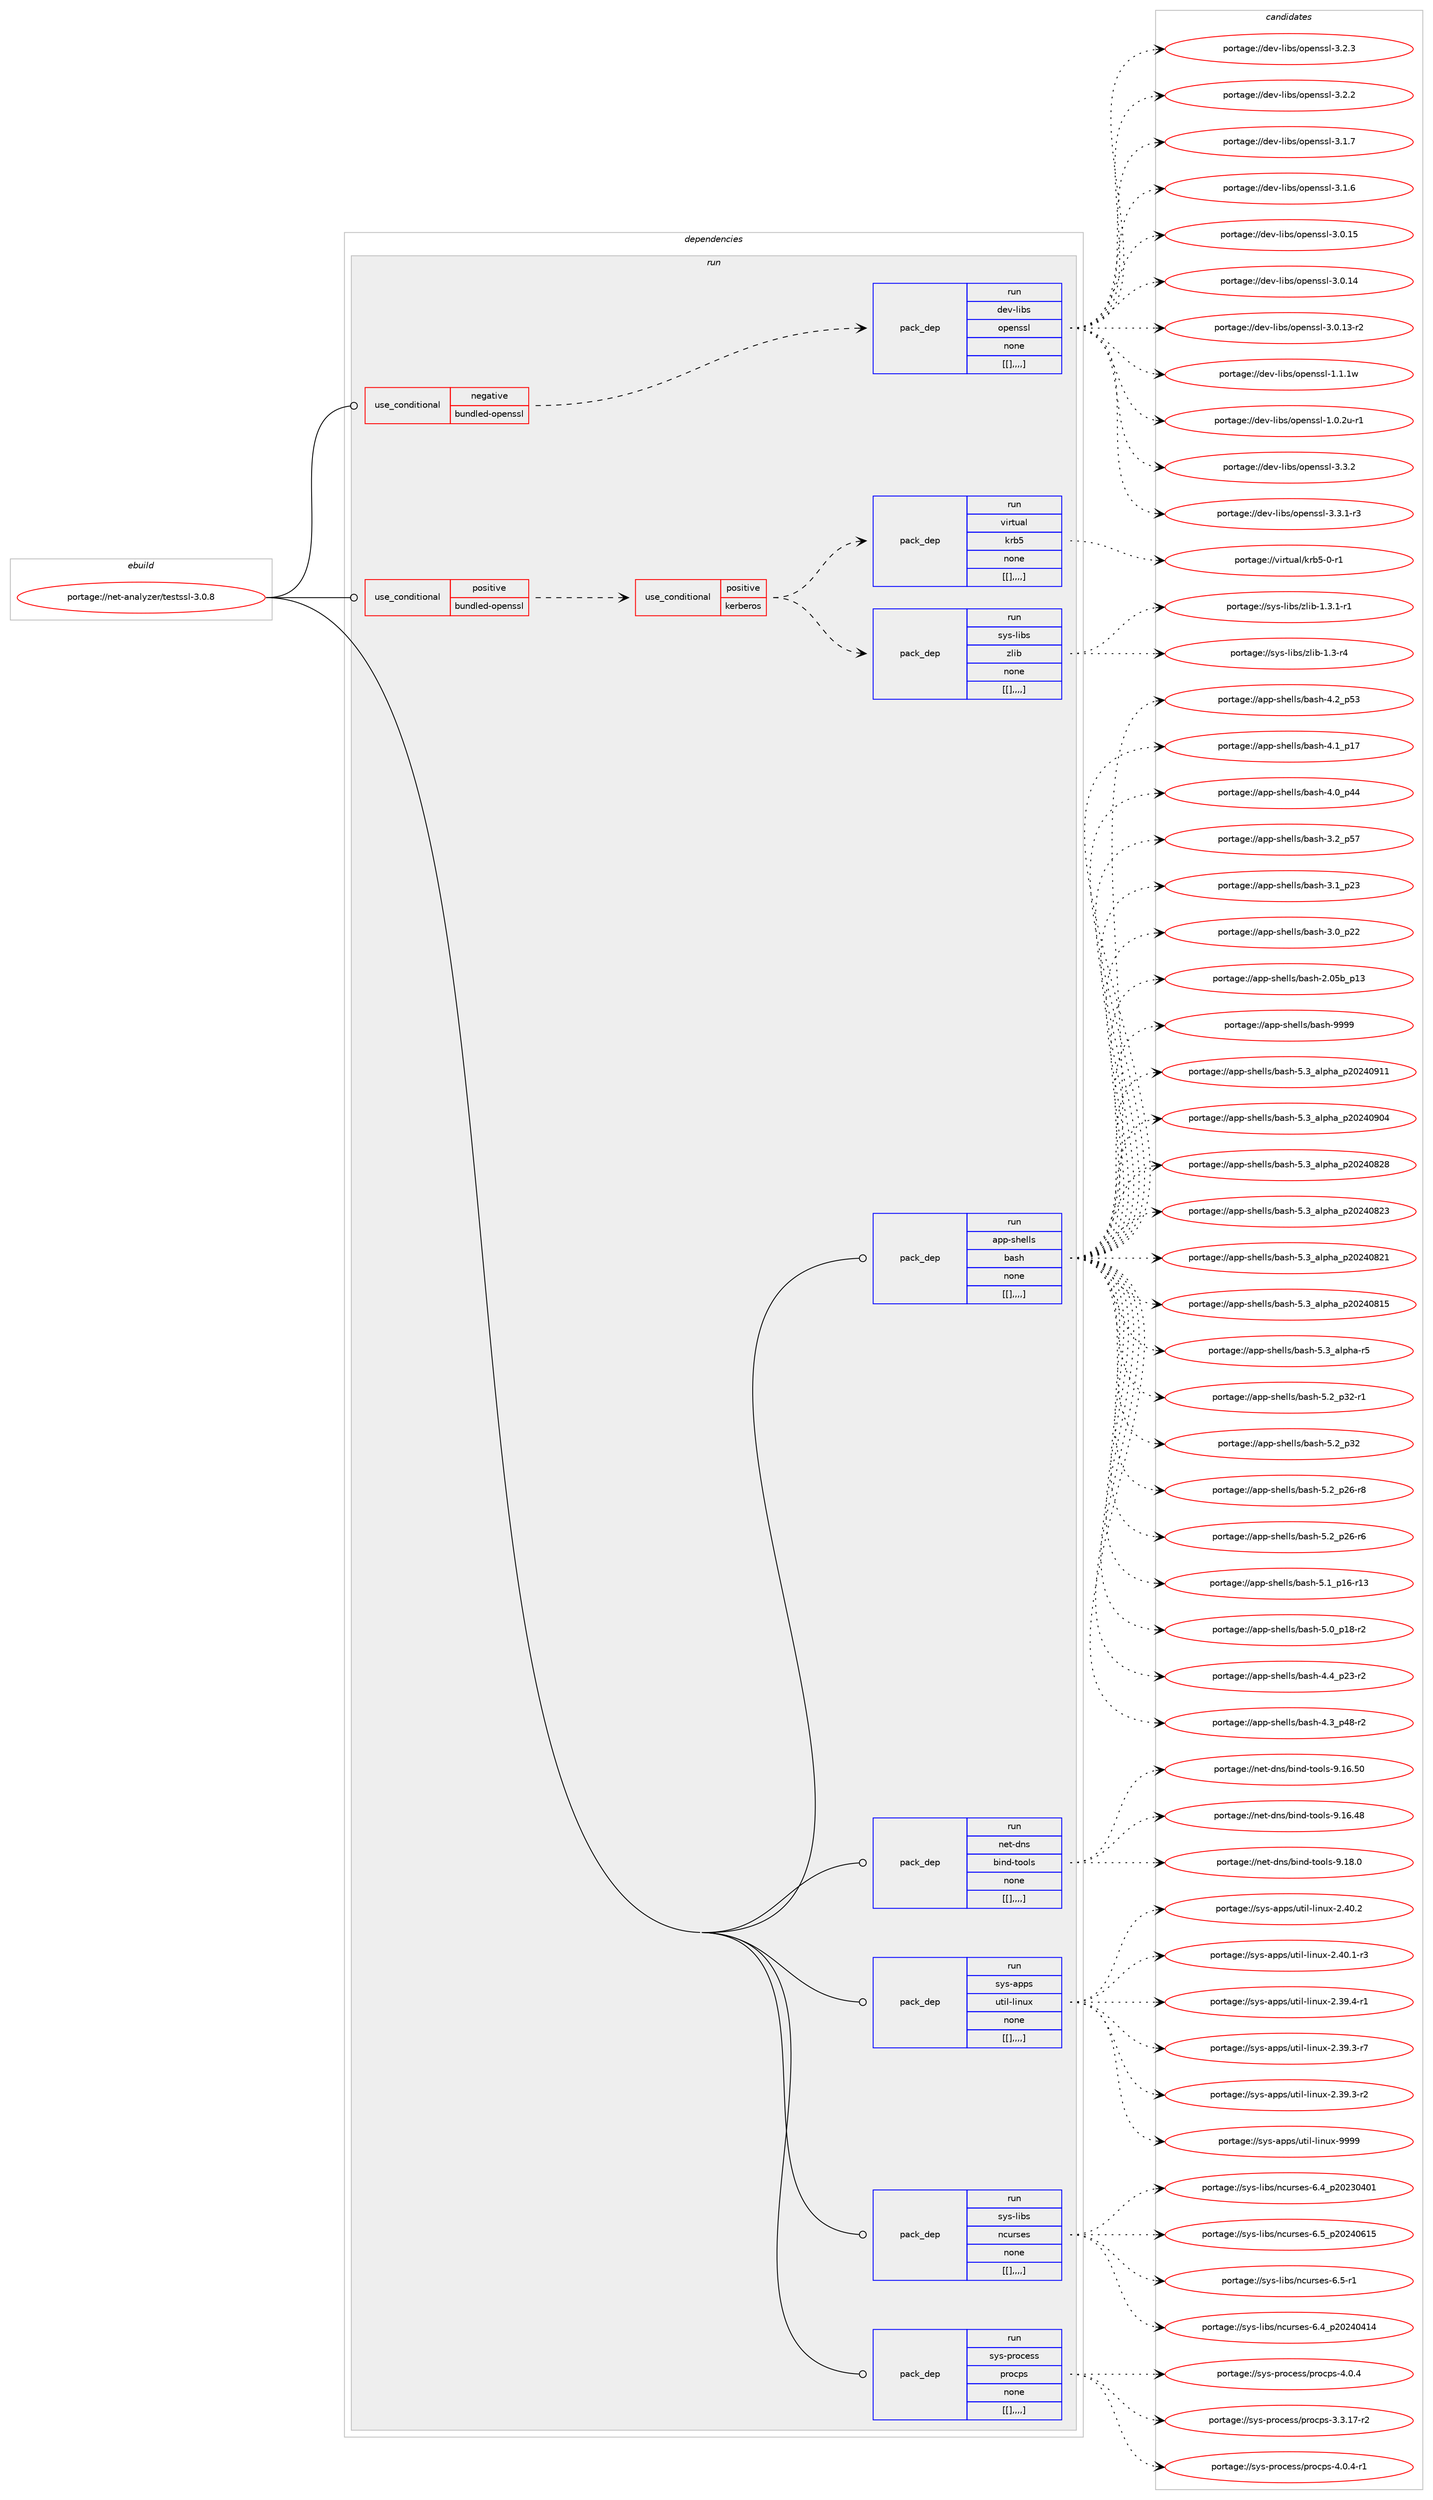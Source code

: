 digraph prolog {

# *************
# Graph options
# *************

newrank=true;
concentrate=true;
compound=true;
graph [rankdir=LR,fontname=Helvetica,fontsize=10,ranksep=1.5];#, ranksep=2.5, nodesep=0.2];
edge  [arrowhead=vee];
node  [fontname=Helvetica,fontsize=10];

# **********
# The ebuild
# **********

subgraph cluster_leftcol {
color=gray;
label=<<i>ebuild</i>>;
id [label="portage://net-analyzer/testssl-3.0.8", color=red, width=4, href="../net-analyzer/testssl-3.0.8.svg"];
}

# ****************
# The dependencies
# ****************

subgraph cluster_midcol {
color=gray;
label=<<i>dependencies</i>>;
subgraph cluster_compile {
fillcolor="#eeeeee";
style=filled;
label=<<i>compile</i>>;
}
subgraph cluster_compileandrun {
fillcolor="#eeeeee";
style=filled;
label=<<i>compile and run</i>>;
}
subgraph cluster_run {
fillcolor="#eeeeee";
style=filled;
label=<<i>run</i>>;
subgraph cond92601 {
dependency354070 [label=<<TABLE BORDER="0" CELLBORDER="1" CELLSPACING="0" CELLPADDING="4"><TR><TD ROWSPAN="3" CELLPADDING="10">use_conditional</TD></TR><TR><TD>negative</TD></TR><TR><TD>bundled-openssl</TD></TR></TABLE>>, shape=none, color=red];
subgraph pack258839 {
dependency354071 [label=<<TABLE BORDER="0" CELLBORDER="1" CELLSPACING="0" CELLPADDING="4" WIDTH="220"><TR><TD ROWSPAN="6" CELLPADDING="30">pack_dep</TD></TR><TR><TD WIDTH="110">run</TD></TR><TR><TD>dev-libs</TD></TR><TR><TD>openssl</TD></TR><TR><TD>none</TD></TR><TR><TD>[[],,,,]</TD></TR></TABLE>>, shape=none, color=blue];
}
dependency354070:e -> dependency354071:w [weight=20,style="dashed",arrowhead="vee"];
}
id:e -> dependency354070:w [weight=20,style="solid",arrowhead="odot"];
subgraph cond92602 {
dependency354072 [label=<<TABLE BORDER="0" CELLBORDER="1" CELLSPACING="0" CELLPADDING="4"><TR><TD ROWSPAN="3" CELLPADDING="10">use_conditional</TD></TR><TR><TD>positive</TD></TR><TR><TD>bundled-openssl</TD></TR></TABLE>>, shape=none, color=red];
subgraph cond92603 {
dependency354073 [label=<<TABLE BORDER="0" CELLBORDER="1" CELLSPACING="0" CELLPADDING="4"><TR><TD ROWSPAN="3" CELLPADDING="10">use_conditional</TD></TR><TR><TD>positive</TD></TR><TR><TD>kerberos</TD></TR></TABLE>>, shape=none, color=red];
subgraph pack258840 {
dependency354074 [label=<<TABLE BORDER="0" CELLBORDER="1" CELLSPACING="0" CELLPADDING="4" WIDTH="220"><TR><TD ROWSPAN="6" CELLPADDING="30">pack_dep</TD></TR><TR><TD WIDTH="110">run</TD></TR><TR><TD>sys-libs</TD></TR><TR><TD>zlib</TD></TR><TR><TD>none</TD></TR><TR><TD>[[],,,,]</TD></TR></TABLE>>, shape=none, color=blue];
}
dependency354073:e -> dependency354074:w [weight=20,style="dashed",arrowhead="vee"];
subgraph pack258841 {
dependency354075 [label=<<TABLE BORDER="0" CELLBORDER="1" CELLSPACING="0" CELLPADDING="4" WIDTH="220"><TR><TD ROWSPAN="6" CELLPADDING="30">pack_dep</TD></TR><TR><TD WIDTH="110">run</TD></TR><TR><TD>virtual</TD></TR><TR><TD>krb5</TD></TR><TR><TD>none</TD></TR><TR><TD>[[],,,,]</TD></TR></TABLE>>, shape=none, color=blue];
}
dependency354073:e -> dependency354075:w [weight=20,style="dashed",arrowhead="vee"];
}
dependency354072:e -> dependency354073:w [weight=20,style="dashed",arrowhead="vee"];
}
id:e -> dependency354072:w [weight=20,style="solid",arrowhead="odot"];
subgraph pack258842 {
dependency354076 [label=<<TABLE BORDER="0" CELLBORDER="1" CELLSPACING="0" CELLPADDING="4" WIDTH="220"><TR><TD ROWSPAN="6" CELLPADDING="30">pack_dep</TD></TR><TR><TD WIDTH="110">run</TD></TR><TR><TD>app-shells</TD></TR><TR><TD>bash</TD></TR><TR><TD>none</TD></TR><TR><TD>[[],,,,]</TD></TR></TABLE>>, shape=none, color=blue];
}
id:e -> dependency354076:w [weight=20,style="solid",arrowhead="odot"];
subgraph pack258843 {
dependency354077 [label=<<TABLE BORDER="0" CELLBORDER="1" CELLSPACING="0" CELLPADDING="4" WIDTH="220"><TR><TD ROWSPAN="6" CELLPADDING="30">pack_dep</TD></TR><TR><TD WIDTH="110">run</TD></TR><TR><TD>net-dns</TD></TR><TR><TD>bind-tools</TD></TR><TR><TD>none</TD></TR><TR><TD>[[],,,,]</TD></TR></TABLE>>, shape=none, color=blue];
}
id:e -> dependency354077:w [weight=20,style="solid",arrowhead="odot"];
subgraph pack258844 {
dependency354078 [label=<<TABLE BORDER="0" CELLBORDER="1" CELLSPACING="0" CELLPADDING="4" WIDTH="220"><TR><TD ROWSPAN="6" CELLPADDING="30">pack_dep</TD></TR><TR><TD WIDTH="110">run</TD></TR><TR><TD>sys-apps</TD></TR><TR><TD>util-linux</TD></TR><TR><TD>none</TD></TR><TR><TD>[[],,,,]</TD></TR></TABLE>>, shape=none, color=blue];
}
id:e -> dependency354078:w [weight=20,style="solid",arrowhead="odot"];
subgraph pack258845 {
dependency354079 [label=<<TABLE BORDER="0" CELLBORDER="1" CELLSPACING="0" CELLPADDING="4" WIDTH="220"><TR><TD ROWSPAN="6" CELLPADDING="30">pack_dep</TD></TR><TR><TD WIDTH="110">run</TD></TR><TR><TD>sys-libs</TD></TR><TR><TD>ncurses</TD></TR><TR><TD>none</TD></TR><TR><TD>[[],,,,]</TD></TR></TABLE>>, shape=none, color=blue];
}
id:e -> dependency354079:w [weight=20,style="solid",arrowhead="odot"];
subgraph pack258846 {
dependency354080 [label=<<TABLE BORDER="0" CELLBORDER="1" CELLSPACING="0" CELLPADDING="4" WIDTH="220"><TR><TD ROWSPAN="6" CELLPADDING="30">pack_dep</TD></TR><TR><TD WIDTH="110">run</TD></TR><TR><TD>sys-process</TD></TR><TR><TD>procps</TD></TR><TR><TD>none</TD></TR><TR><TD>[[],,,,]</TD></TR></TABLE>>, shape=none, color=blue];
}
id:e -> dependency354080:w [weight=20,style="solid",arrowhead="odot"];
}
}

# **************
# The candidates
# **************

subgraph cluster_choices {
rank=same;
color=gray;
label=<<i>candidates</i>>;

subgraph choice258839 {
color=black;
nodesep=1;
choice100101118451081059811547111112101110115115108455146514650 [label="portage://dev-libs/openssl-3.3.2", color=red, width=4,href="../dev-libs/openssl-3.3.2.svg"];
choice1001011184510810598115471111121011101151151084551465146494511451 [label="portage://dev-libs/openssl-3.3.1-r3", color=red, width=4,href="../dev-libs/openssl-3.3.1-r3.svg"];
choice100101118451081059811547111112101110115115108455146504651 [label="portage://dev-libs/openssl-3.2.3", color=red, width=4,href="../dev-libs/openssl-3.2.3.svg"];
choice100101118451081059811547111112101110115115108455146504650 [label="portage://dev-libs/openssl-3.2.2", color=red, width=4,href="../dev-libs/openssl-3.2.2.svg"];
choice100101118451081059811547111112101110115115108455146494655 [label="portage://dev-libs/openssl-3.1.7", color=red, width=4,href="../dev-libs/openssl-3.1.7.svg"];
choice100101118451081059811547111112101110115115108455146494654 [label="portage://dev-libs/openssl-3.1.6", color=red, width=4,href="../dev-libs/openssl-3.1.6.svg"];
choice10010111845108105981154711111210111011511510845514648464953 [label="portage://dev-libs/openssl-3.0.15", color=red, width=4,href="../dev-libs/openssl-3.0.15.svg"];
choice10010111845108105981154711111210111011511510845514648464952 [label="portage://dev-libs/openssl-3.0.14", color=red, width=4,href="../dev-libs/openssl-3.0.14.svg"];
choice100101118451081059811547111112101110115115108455146484649514511450 [label="portage://dev-libs/openssl-3.0.13-r2", color=red, width=4,href="../dev-libs/openssl-3.0.13-r2.svg"];
choice100101118451081059811547111112101110115115108454946494649119 [label="portage://dev-libs/openssl-1.1.1w", color=red, width=4,href="../dev-libs/openssl-1.1.1w.svg"];
choice1001011184510810598115471111121011101151151084549464846501174511449 [label="portage://dev-libs/openssl-1.0.2u-r1", color=red, width=4,href="../dev-libs/openssl-1.0.2u-r1.svg"];
dependency354071:e -> choice100101118451081059811547111112101110115115108455146514650:w [style=dotted,weight="100"];
dependency354071:e -> choice1001011184510810598115471111121011101151151084551465146494511451:w [style=dotted,weight="100"];
dependency354071:e -> choice100101118451081059811547111112101110115115108455146504651:w [style=dotted,weight="100"];
dependency354071:e -> choice100101118451081059811547111112101110115115108455146504650:w [style=dotted,weight="100"];
dependency354071:e -> choice100101118451081059811547111112101110115115108455146494655:w [style=dotted,weight="100"];
dependency354071:e -> choice100101118451081059811547111112101110115115108455146494654:w [style=dotted,weight="100"];
dependency354071:e -> choice10010111845108105981154711111210111011511510845514648464953:w [style=dotted,weight="100"];
dependency354071:e -> choice10010111845108105981154711111210111011511510845514648464952:w [style=dotted,weight="100"];
dependency354071:e -> choice100101118451081059811547111112101110115115108455146484649514511450:w [style=dotted,weight="100"];
dependency354071:e -> choice100101118451081059811547111112101110115115108454946494649119:w [style=dotted,weight="100"];
dependency354071:e -> choice1001011184510810598115471111121011101151151084549464846501174511449:w [style=dotted,weight="100"];
}
subgraph choice258840 {
color=black;
nodesep=1;
choice115121115451081059811547122108105984549465146494511449 [label="portage://sys-libs/zlib-1.3.1-r1", color=red, width=4,href="../sys-libs/zlib-1.3.1-r1.svg"];
choice11512111545108105981154712210810598454946514511452 [label="portage://sys-libs/zlib-1.3-r4", color=red, width=4,href="../sys-libs/zlib-1.3-r4.svg"];
dependency354074:e -> choice115121115451081059811547122108105984549465146494511449:w [style=dotted,weight="100"];
dependency354074:e -> choice11512111545108105981154712210810598454946514511452:w [style=dotted,weight="100"];
}
subgraph choice258841 {
color=black;
nodesep=1;
choice1181051141161179710847107114985345484511449 [label="portage://virtual/krb5-0-r1", color=red, width=4,href="../virtual/krb5-0-r1.svg"];
dependency354075:e -> choice1181051141161179710847107114985345484511449:w [style=dotted,weight="100"];
}
subgraph choice258842 {
color=black;
nodesep=1;
choice97112112451151041011081081154798971151044557575757 [label="portage://app-shells/bash-9999", color=red, width=4,href="../app-shells/bash-9999.svg"];
choice971121124511510410110810811547989711510445534651959710811210497951125048505248574949 [label="portage://app-shells/bash-5.3_alpha_p20240911", color=red, width=4,href="../app-shells/bash-5.3_alpha_p20240911.svg"];
choice971121124511510410110810811547989711510445534651959710811210497951125048505248574852 [label="portage://app-shells/bash-5.3_alpha_p20240904", color=red, width=4,href="../app-shells/bash-5.3_alpha_p20240904.svg"];
choice971121124511510410110810811547989711510445534651959710811210497951125048505248565056 [label="portage://app-shells/bash-5.3_alpha_p20240828", color=red, width=4,href="../app-shells/bash-5.3_alpha_p20240828.svg"];
choice971121124511510410110810811547989711510445534651959710811210497951125048505248565051 [label="portage://app-shells/bash-5.3_alpha_p20240823", color=red, width=4,href="../app-shells/bash-5.3_alpha_p20240823.svg"];
choice971121124511510410110810811547989711510445534651959710811210497951125048505248565049 [label="portage://app-shells/bash-5.3_alpha_p20240821", color=red, width=4,href="../app-shells/bash-5.3_alpha_p20240821.svg"];
choice971121124511510410110810811547989711510445534651959710811210497951125048505248564953 [label="portage://app-shells/bash-5.3_alpha_p20240815", color=red, width=4,href="../app-shells/bash-5.3_alpha_p20240815.svg"];
choice9711211245115104101108108115479897115104455346519597108112104974511453 [label="portage://app-shells/bash-5.3_alpha-r5", color=red, width=4,href="../app-shells/bash-5.3_alpha-r5.svg"];
choice9711211245115104101108108115479897115104455346509511251504511449 [label="portage://app-shells/bash-5.2_p32-r1", color=red, width=4,href="../app-shells/bash-5.2_p32-r1.svg"];
choice971121124511510410110810811547989711510445534650951125150 [label="portage://app-shells/bash-5.2_p32", color=red, width=4,href="../app-shells/bash-5.2_p32.svg"];
choice9711211245115104101108108115479897115104455346509511250544511456 [label="portage://app-shells/bash-5.2_p26-r8", color=red, width=4,href="../app-shells/bash-5.2_p26-r8.svg"];
choice9711211245115104101108108115479897115104455346509511250544511454 [label="portage://app-shells/bash-5.2_p26-r6", color=red, width=4,href="../app-shells/bash-5.2_p26-r6.svg"];
choice971121124511510410110810811547989711510445534649951124954451144951 [label="portage://app-shells/bash-5.1_p16-r13", color=red, width=4,href="../app-shells/bash-5.1_p16-r13.svg"];
choice9711211245115104101108108115479897115104455346489511249564511450 [label="portage://app-shells/bash-5.0_p18-r2", color=red, width=4,href="../app-shells/bash-5.0_p18-r2.svg"];
choice9711211245115104101108108115479897115104455246529511250514511450 [label="portage://app-shells/bash-4.4_p23-r2", color=red, width=4,href="../app-shells/bash-4.4_p23-r2.svg"];
choice9711211245115104101108108115479897115104455246519511252564511450 [label="portage://app-shells/bash-4.3_p48-r2", color=red, width=4,href="../app-shells/bash-4.3_p48-r2.svg"];
choice971121124511510410110810811547989711510445524650951125351 [label="portage://app-shells/bash-4.2_p53", color=red, width=4,href="../app-shells/bash-4.2_p53.svg"];
choice971121124511510410110810811547989711510445524649951124955 [label="portage://app-shells/bash-4.1_p17", color=red, width=4,href="../app-shells/bash-4.1_p17.svg"];
choice971121124511510410110810811547989711510445524648951125252 [label="portage://app-shells/bash-4.0_p44", color=red, width=4,href="../app-shells/bash-4.0_p44.svg"];
choice971121124511510410110810811547989711510445514650951125355 [label="portage://app-shells/bash-3.2_p57", color=red, width=4,href="../app-shells/bash-3.2_p57.svg"];
choice971121124511510410110810811547989711510445514649951125051 [label="portage://app-shells/bash-3.1_p23", color=red, width=4,href="../app-shells/bash-3.1_p23.svg"];
choice971121124511510410110810811547989711510445514648951125050 [label="portage://app-shells/bash-3.0_p22", color=red, width=4,href="../app-shells/bash-3.0_p22.svg"];
choice9711211245115104101108108115479897115104455046485398951124951 [label="portage://app-shells/bash-2.05b_p13", color=red, width=4,href="../app-shells/bash-2.05b_p13.svg"];
dependency354076:e -> choice97112112451151041011081081154798971151044557575757:w [style=dotted,weight="100"];
dependency354076:e -> choice971121124511510410110810811547989711510445534651959710811210497951125048505248574949:w [style=dotted,weight="100"];
dependency354076:e -> choice971121124511510410110810811547989711510445534651959710811210497951125048505248574852:w [style=dotted,weight="100"];
dependency354076:e -> choice971121124511510410110810811547989711510445534651959710811210497951125048505248565056:w [style=dotted,weight="100"];
dependency354076:e -> choice971121124511510410110810811547989711510445534651959710811210497951125048505248565051:w [style=dotted,weight="100"];
dependency354076:e -> choice971121124511510410110810811547989711510445534651959710811210497951125048505248565049:w [style=dotted,weight="100"];
dependency354076:e -> choice971121124511510410110810811547989711510445534651959710811210497951125048505248564953:w [style=dotted,weight="100"];
dependency354076:e -> choice9711211245115104101108108115479897115104455346519597108112104974511453:w [style=dotted,weight="100"];
dependency354076:e -> choice9711211245115104101108108115479897115104455346509511251504511449:w [style=dotted,weight="100"];
dependency354076:e -> choice971121124511510410110810811547989711510445534650951125150:w [style=dotted,weight="100"];
dependency354076:e -> choice9711211245115104101108108115479897115104455346509511250544511456:w [style=dotted,weight="100"];
dependency354076:e -> choice9711211245115104101108108115479897115104455346509511250544511454:w [style=dotted,weight="100"];
dependency354076:e -> choice971121124511510410110810811547989711510445534649951124954451144951:w [style=dotted,weight="100"];
dependency354076:e -> choice9711211245115104101108108115479897115104455346489511249564511450:w [style=dotted,weight="100"];
dependency354076:e -> choice9711211245115104101108108115479897115104455246529511250514511450:w [style=dotted,weight="100"];
dependency354076:e -> choice9711211245115104101108108115479897115104455246519511252564511450:w [style=dotted,weight="100"];
dependency354076:e -> choice971121124511510410110810811547989711510445524650951125351:w [style=dotted,weight="100"];
dependency354076:e -> choice971121124511510410110810811547989711510445524649951124955:w [style=dotted,weight="100"];
dependency354076:e -> choice971121124511510410110810811547989711510445524648951125252:w [style=dotted,weight="100"];
dependency354076:e -> choice971121124511510410110810811547989711510445514650951125355:w [style=dotted,weight="100"];
dependency354076:e -> choice971121124511510410110810811547989711510445514649951125051:w [style=dotted,weight="100"];
dependency354076:e -> choice971121124511510410110810811547989711510445514648951125050:w [style=dotted,weight="100"];
dependency354076:e -> choice9711211245115104101108108115479897115104455046485398951124951:w [style=dotted,weight="100"];
}
subgraph choice258843 {
color=black;
nodesep=1;
choice1101011164510011011547981051101004511611111110811545574649564648 [label="portage://net-dns/bind-tools-9.18.0", color=red, width=4,href="../net-dns/bind-tools-9.18.0.svg"];
choice110101116451001101154798105110100451161111111081154557464954465348 [label="portage://net-dns/bind-tools-9.16.50", color=red, width=4,href="../net-dns/bind-tools-9.16.50.svg"];
choice110101116451001101154798105110100451161111111081154557464954465256 [label="portage://net-dns/bind-tools-9.16.48", color=red, width=4,href="../net-dns/bind-tools-9.16.48.svg"];
dependency354077:e -> choice1101011164510011011547981051101004511611111110811545574649564648:w [style=dotted,weight="100"];
dependency354077:e -> choice110101116451001101154798105110100451161111111081154557464954465348:w [style=dotted,weight="100"];
dependency354077:e -> choice110101116451001101154798105110100451161111111081154557464954465256:w [style=dotted,weight="100"];
}
subgraph choice258844 {
color=black;
nodesep=1;
choice115121115459711211211547117116105108451081051101171204557575757 [label="portage://sys-apps/util-linux-9999", color=red, width=4,href="../sys-apps/util-linux-9999.svg"];
choice1151211154597112112115471171161051084510810511011712045504652484650 [label="portage://sys-apps/util-linux-2.40.2", color=red, width=4,href="../sys-apps/util-linux-2.40.2.svg"];
choice11512111545971121121154711711610510845108105110117120455046524846494511451 [label="portage://sys-apps/util-linux-2.40.1-r3", color=red, width=4,href="../sys-apps/util-linux-2.40.1-r3.svg"];
choice11512111545971121121154711711610510845108105110117120455046515746524511449 [label="portage://sys-apps/util-linux-2.39.4-r1", color=red, width=4,href="../sys-apps/util-linux-2.39.4-r1.svg"];
choice11512111545971121121154711711610510845108105110117120455046515746514511455 [label="portage://sys-apps/util-linux-2.39.3-r7", color=red, width=4,href="../sys-apps/util-linux-2.39.3-r7.svg"];
choice11512111545971121121154711711610510845108105110117120455046515746514511450 [label="portage://sys-apps/util-linux-2.39.3-r2", color=red, width=4,href="../sys-apps/util-linux-2.39.3-r2.svg"];
dependency354078:e -> choice115121115459711211211547117116105108451081051101171204557575757:w [style=dotted,weight="100"];
dependency354078:e -> choice1151211154597112112115471171161051084510810511011712045504652484650:w [style=dotted,weight="100"];
dependency354078:e -> choice11512111545971121121154711711610510845108105110117120455046524846494511451:w [style=dotted,weight="100"];
dependency354078:e -> choice11512111545971121121154711711610510845108105110117120455046515746524511449:w [style=dotted,weight="100"];
dependency354078:e -> choice11512111545971121121154711711610510845108105110117120455046515746514511455:w [style=dotted,weight="100"];
dependency354078:e -> choice11512111545971121121154711711610510845108105110117120455046515746514511450:w [style=dotted,weight="100"];
}
subgraph choice258845 {
color=black;
nodesep=1;
choice1151211154510810598115471109911711411510111545544653951125048505248544953 [label="portage://sys-libs/ncurses-6.5_p20240615", color=red, width=4,href="../sys-libs/ncurses-6.5_p20240615.svg"];
choice11512111545108105981154711099117114115101115455446534511449 [label="portage://sys-libs/ncurses-6.5-r1", color=red, width=4,href="../sys-libs/ncurses-6.5-r1.svg"];
choice1151211154510810598115471109911711411510111545544652951125048505248524952 [label="portage://sys-libs/ncurses-6.4_p20240414", color=red, width=4,href="../sys-libs/ncurses-6.4_p20240414.svg"];
choice1151211154510810598115471109911711411510111545544652951125048505148524849 [label="portage://sys-libs/ncurses-6.4_p20230401", color=red, width=4,href="../sys-libs/ncurses-6.4_p20230401.svg"];
dependency354079:e -> choice1151211154510810598115471109911711411510111545544653951125048505248544953:w [style=dotted,weight="100"];
dependency354079:e -> choice11512111545108105981154711099117114115101115455446534511449:w [style=dotted,weight="100"];
dependency354079:e -> choice1151211154510810598115471109911711411510111545544652951125048505248524952:w [style=dotted,weight="100"];
dependency354079:e -> choice1151211154510810598115471109911711411510111545544652951125048505148524849:w [style=dotted,weight="100"];
}
subgraph choice258846 {
color=black;
nodesep=1;
choice115121115451121141119910111511547112114111991121154552464846524511449 [label="portage://sys-process/procps-4.0.4-r1", color=red, width=4,href="../sys-process/procps-4.0.4-r1.svg"];
choice11512111545112114111991011151154711211411199112115455246484652 [label="portage://sys-process/procps-4.0.4", color=red, width=4,href="../sys-process/procps-4.0.4.svg"];
choice11512111545112114111991011151154711211411199112115455146514649554511450 [label="portage://sys-process/procps-3.3.17-r2", color=red, width=4,href="../sys-process/procps-3.3.17-r2.svg"];
dependency354080:e -> choice115121115451121141119910111511547112114111991121154552464846524511449:w [style=dotted,weight="100"];
dependency354080:e -> choice11512111545112114111991011151154711211411199112115455246484652:w [style=dotted,weight="100"];
dependency354080:e -> choice11512111545112114111991011151154711211411199112115455146514649554511450:w [style=dotted,weight="100"];
}
}

}
